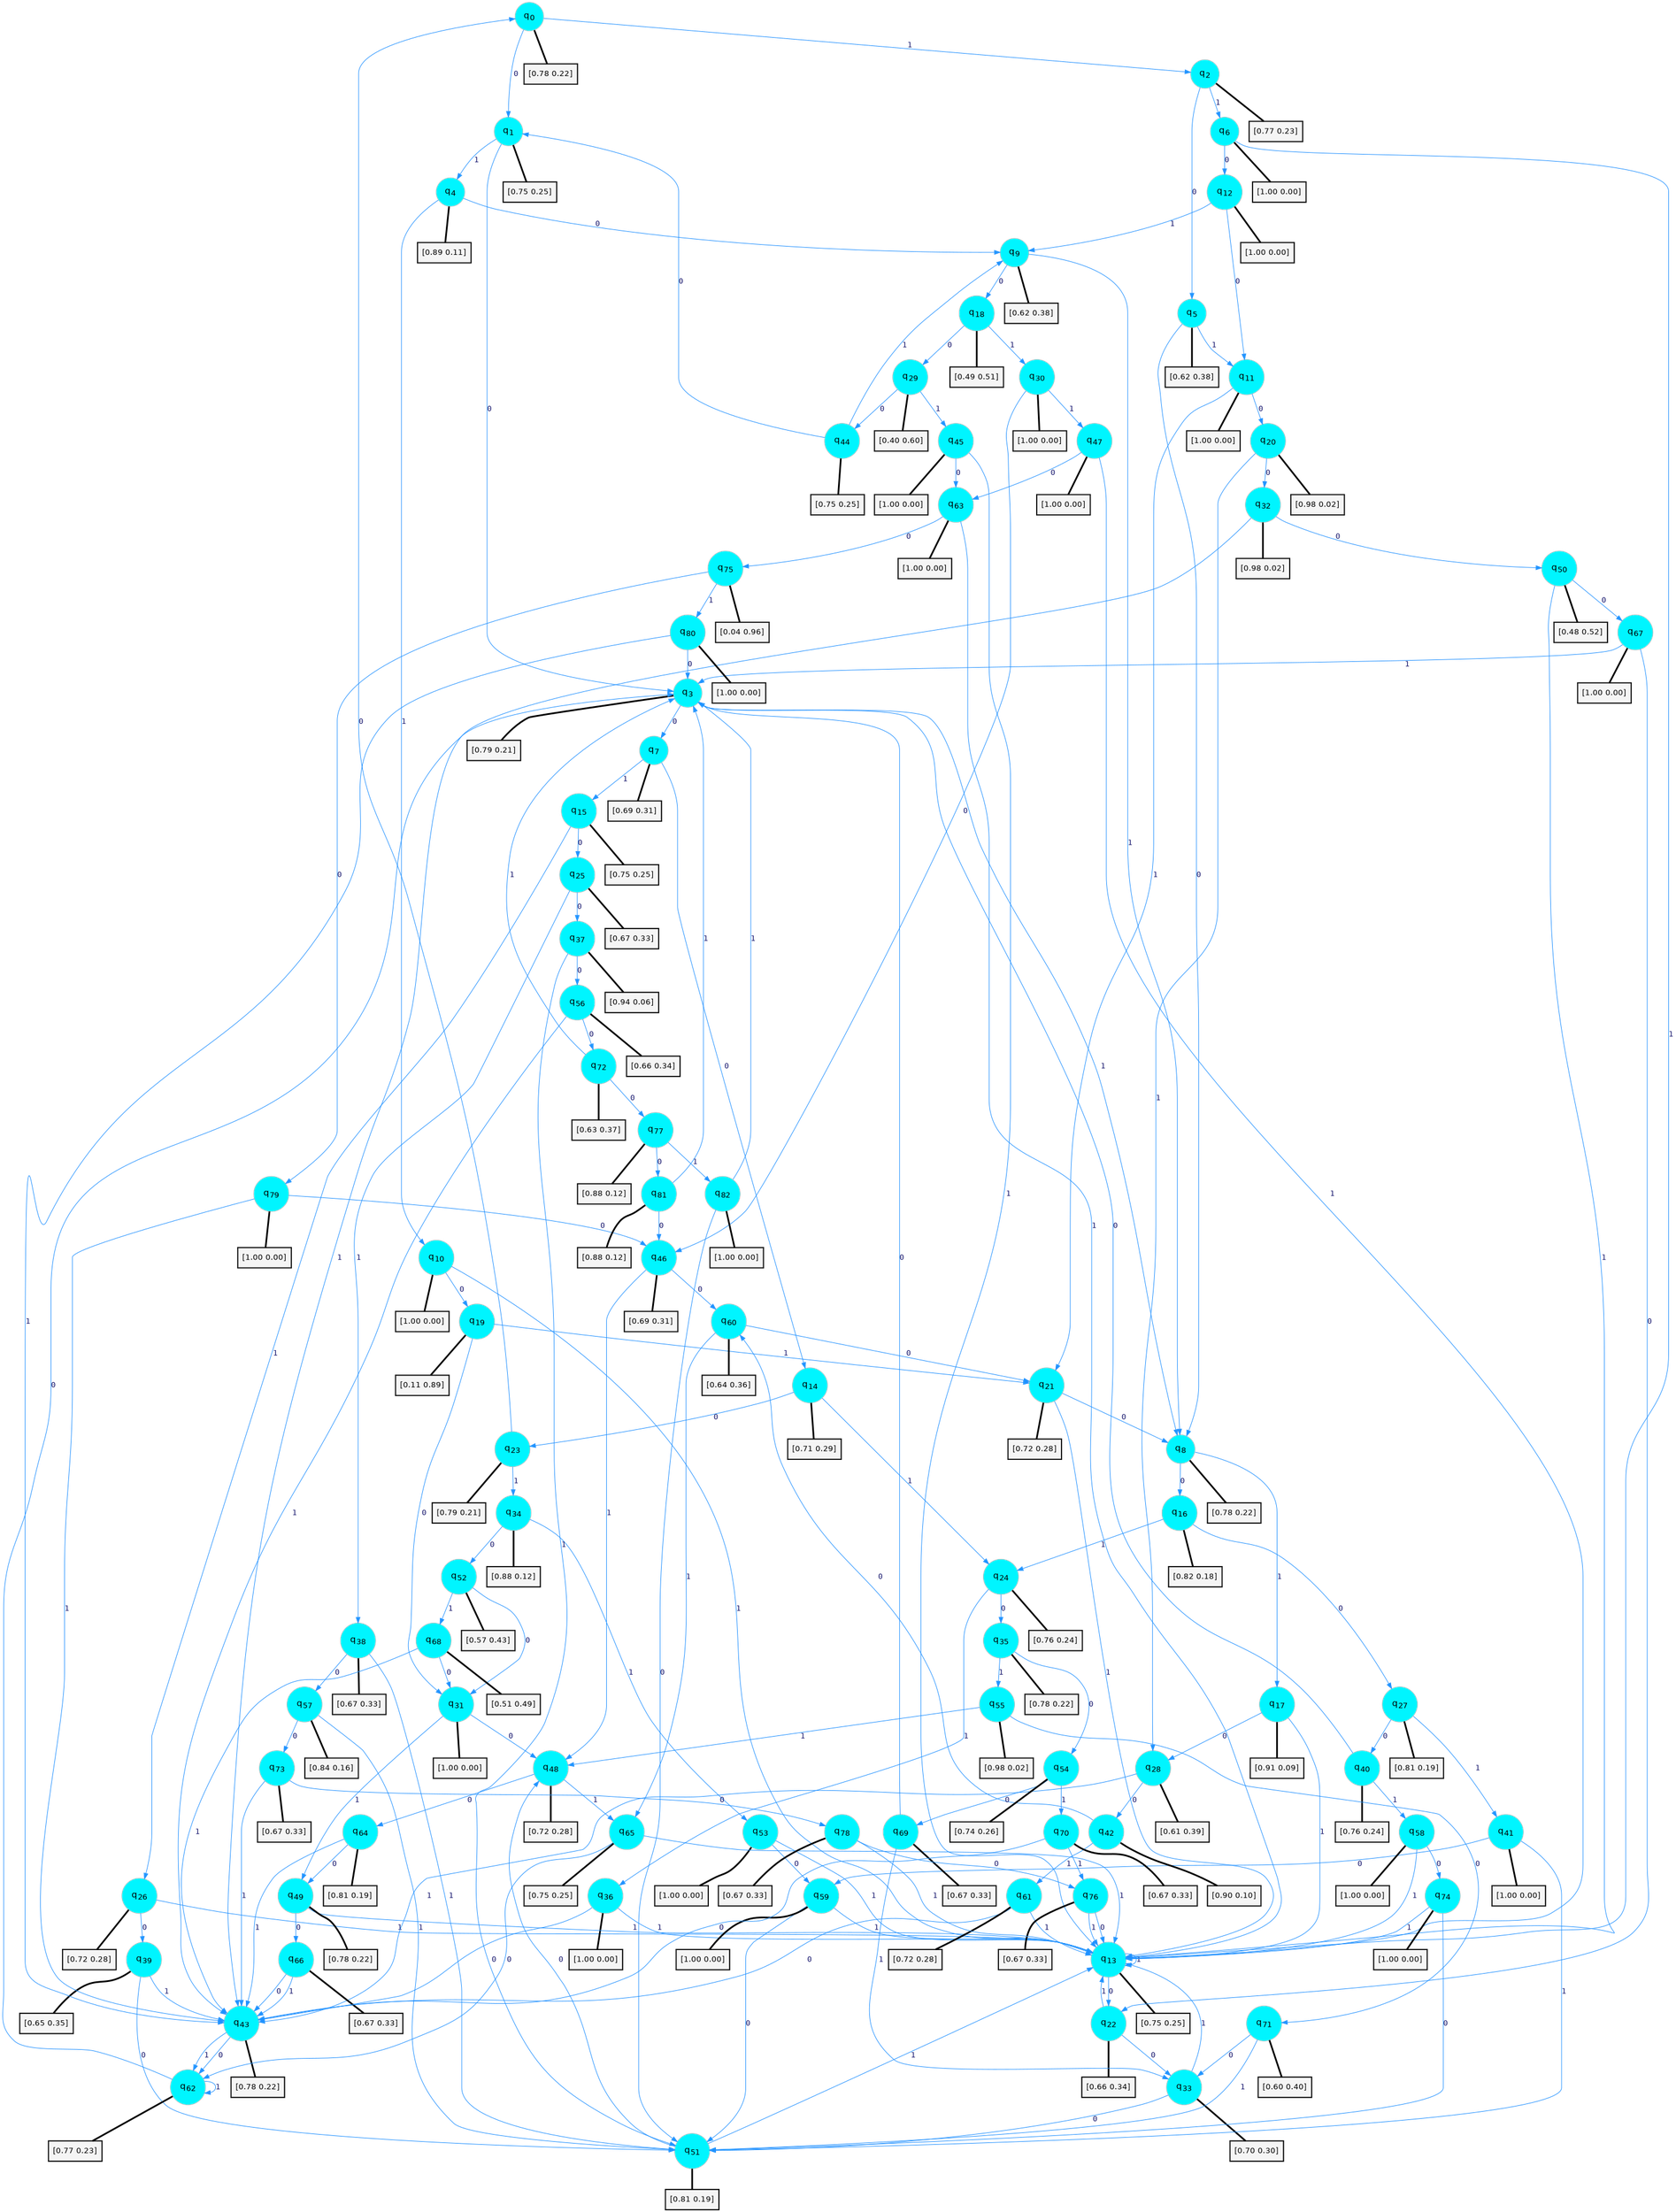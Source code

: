digraph G {
graph [
bgcolor=transparent, dpi=300, rankdir=TD, size="40,25"];
node [
color=gray, fillcolor=turquoise1, fontcolor=black, fontname=Helvetica, fontsize=16, fontweight=bold, shape=circle, style=filled];
edge [
arrowsize=1, color=dodgerblue1, fontcolor=midnightblue, fontname=courier, fontweight=bold, penwidth=1, style=solid, weight=20];
0[label=<q<SUB>0</SUB>>];
1[label=<q<SUB>1</SUB>>];
2[label=<q<SUB>2</SUB>>];
3[label=<q<SUB>3</SUB>>];
4[label=<q<SUB>4</SUB>>];
5[label=<q<SUB>5</SUB>>];
6[label=<q<SUB>6</SUB>>];
7[label=<q<SUB>7</SUB>>];
8[label=<q<SUB>8</SUB>>];
9[label=<q<SUB>9</SUB>>];
10[label=<q<SUB>10</SUB>>];
11[label=<q<SUB>11</SUB>>];
12[label=<q<SUB>12</SUB>>];
13[label=<q<SUB>13</SUB>>];
14[label=<q<SUB>14</SUB>>];
15[label=<q<SUB>15</SUB>>];
16[label=<q<SUB>16</SUB>>];
17[label=<q<SUB>17</SUB>>];
18[label=<q<SUB>18</SUB>>];
19[label=<q<SUB>19</SUB>>];
20[label=<q<SUB>20</SUB>>];
21[label=<q<SUB>21</SUB>>];
22[label=<q<SUB>22</SUB>>];
23[label=<q<SUB>23</SUB>>];
24[label=<q<SUB>24</SUB>>];
25[label=<q<SUB>25</SUB>>];
26[label=<q<SUB>26</SUB>>];
27[label=<q<SUB>27</SUB>>];
28[label=<q<SUB>28</SUB>>];
29[label=<q<SUB>29</SUB>>];
30[label=<q<SUB>30</SUB>>];
31[label=<q<SUB>31</SUB>>];
32[label=<q<SUB>32</SUB>>];
33[label=<q<SUB>33</SUB>>];
34[label=<q<SUB>34</SUB>>];
35[label=<q<SUB>35</SUB>>];
36[label=<q<SUB>36</SUB>>];
37[label=<q<SUB>37</SUB>>];
38[label=<q<SUB>38</SUB>>];
39[label=<q<SUB>39</SUB>>];
40[label=<q<SUB>40</SUB>>];
41[label=<q<SUB>41</SUB>>];
42[label=<q<SUB>42</SUB>>];
43[label=<q<SUB>43</SUB>>];
44[label=<q<SUB>44</SUB>>];
45[label=<q<SUB>45</SUB>>];
46[label=<q<SUB>46</SUB>>];
47[label=<q<SUB>47</SUB>>];
48[label=<q<SUB>48</SUB>>];
49[label=<q<SUB>49</SUB>>];
50[label=<q<SUB>50</SUB>>];
51[label=<q<SUB>51</SUB>>];
52[label=<q<SUB>52</SUB>>];
53[label=<q<SUB>53</SUB>>];
54[label=<q<SUB>54</SUB>>];
55[label=<q<SUB>55</SUB>>];
56[label=<q<SUB>56</SUB>>];
57[label=<q<SUB>57</SUB>>];
58[label=<q<SUB>58</SUB>>];
59[label=<q<SUB>59</SUB>>];
60[label=<q<SUB>60</SUB>>];
61[label=<q<SUB>61</SUB>>];
62[label=<q<SUB>62</SUB>>];
63[label=<q<SUB>63</SUB>>];
64[label=<q<SUB>64</SUB>>];
65[label=<q<SUB>65</SUB>>];
66[label=<q<SUB>66</SUB>>];
67[label=<q<SUB>67</SUB>>];
68[label=<q<SUB>68</SUB>>];
69[label=<q<SUB>69</SUB>>];
70[label=<q<SUB>70</SUB>>];
71[label=<q<SUB>71</SUB>>];
72[label=<q<SUB>72</SUB>>];
73[label=<q<SUB>73</SUB>>];
74[label=<q<SUB>74</SUB>>];
75[label=<q<SUB>75</SUB>>];
76[label=<q<SUB>76</SUB>>];
77[label=<q<SUB>77</SUB>>];
78[label=<q<SUB>78</SUB>>];
79[label=<q<SUB>79</SUB>>];
80[label=<q<SUB>80</SUB>>];
81[label=<q<SUB>81</SUB>>];
82[label=<q<SUB>82</SUB>>];
83[label="[0.78 0.22]", shape=box,fontcolor=black, fontname=Helvetica, fontsize=14, penwidth=2, fillcolor=whitesmoke,color=black];
84[label="[0.75 0.25]", shape=box,fontcolor=black, fontname=Helvetica, fontsize=14, penwidth=2, fillcolor=whitesmoke,color=black];
85[label="[0.77 0.23]", shape=box,fontcolor=black, fontname=Helvetica, fontsize=14, penwidth=2, fillcolor=whitesmoke,color=black];
86[label="[0.79 0.21]", shape=box,fontcolor=black, fontname=Helvetica, fontsize=14, penwidth=2, fillcolor=whitesmoke,color=black];
87[label="[0.89 0.11]", shape=box,fontcolor=black, fontname=Helvetica, fontsize=14, penwidth=2, fillcolor=whitesmoke,color=black];
88[label="[0.62 0.38]", shape=box,fontcolor=black, fontname=Helvetica, fontsize=14, penwidth=2, fillcolor=whitesmoke,color=black];
89[label="[1.00 0.00]", shape=box,fontcolor=black, fontname=Helvetica, fontsize=14, penwidth=2, fillcolor=whitesmoke,color=black];
90[label="[0.69 0.31]", shape=box,fontcolor=black, fontname=Helvetica, fontsize=14, penwidth=2, fillcolor=whitesmoke,color=black];
91[label="[0.78 0.22]", shape=box,fontcolor=black, fontname=Helvetica, fontsize=14, penwidth=2, fillcolor=whitesmoke,color=black];
92[label="[0.62 0.38]", shape=box,fontcolor=black, fontname=Helvetica, fontsize=14, penwidth=2, fillcolor=whitesmoke,color=black];
93[label="[1.00 0.00]", shape=box,fontcolor=black, fontname=Helvetica, fontsize=14, penwidth=2, fillcolor=whitesmoke,color=black];
94[label="[1.00 0.00]", shape=box,fontcolor=black, fontname=Helvetica, fontsize=14, penwidth=2, fillcolor=whitesmoke,color=black];
95[label="[1.00 0.00]", shape=box,fontcolor=black, fontname=Helvetica, fontsize=14, penwidth=2, fillcolor=whitesmoke,color=black];
96[label="[0.75 0.25]", shape=box,fontcolor=black, fontname=Helvetica, fontsize=14, penwidth=2, fillcolor=whitesmoke,color=black];
97[label="[0.71 0.29]", shape=box,fontcolor=black, fontname=Helvetica, fontsize=14, penwidth=2, fillcolor=whitesmoke,color=black];
98[label="[0.75 0.25]", shape=box,fontcolor=black, fontname=Helvetica, fontsize=14, penwidth=2, fillcolor=whitesmoke,color=black];
99[label="[0.82 0.18]", shape=box,fontcolor=black, fontname=Helvetica, fontsize=14, penwidth=2, fillcolor=whitesmoke,color=black];
100[label="[0.91 0.09]", shape=box,fontcolor=black, fontname=Helvetica, fontsize=14, penwidth=2, fillcolor=whitesmoke,color=black];
101[label="[0.49 0.51]", shape=box,fontcolor=black, fontname=Helvetica, fontsize=14, penwidth=2, fillcolor=whitesmoke,color=black];
102[label="[0.11 0.89]", shape=box,fontcolor=black, fontname=Helvetica, fontsize=14, penwidth=2, fillcolor=whitesmoke,color=black];
103[label="[0.98 0.02]", shape=box,fontcolor=black, fontname=Helvetica, fontsize=14, penwidth=2, fillcolor=whitesmoke,color=black];
104[label="[0.72 0.28]", shape=box,fontcolor=black, fontname=Helvetica, fontsize=14, penwidth=2, fillcolor=whitesmoke,color=black];
105[label="[0.66 0.34]", shape=box,fontcolor=black, fontname=Helvetica, fontsize=14, penwidth=2, fillcolor=whitesmoke,color=black];
106[label="[0.79 0.21]", shape=box,fontcolor=black, fontname=Helvetica, fontsize=14, penwidth=2, fillcolor=whitesmoke,color=black];
107[label="[0.76 0.24]", shape=box,fontcolor=black, fontname=Helvetica, fontsize=14, penwidth=2, fillcolor=whitesmoke,color=black];
108[label="[0.67 0.33]", shape=box,fontcolor=black, fontname=Helvetica, fontsize=14, penwidth=2, fillcolor=whitesmoke,color=black];
109[label="[0.72 0.28]", shape=box,fontcolor=black, fontname=Helvetica, fontsize=14, penwidth=2, fillcolor=whitesmoke,color=black];
110[label="[0.81 0.19]", shape=box,fontcolor=black, fontname=Helvetica, fontsize=14, penwidth=2, fillcolor=whitesmoke,color=black];
111[label="[0.61 0.39]", shape=box,fontcolor=black, fontname=Helvetica, fontsize=14, penwidth=2, fillcolor=whitesmoke,color=black];
112[label="[0.40 0.60]", shape=box,fontcolor=black, fontname=Helvetica, fontsize=14, penwidth=2, fillcolor=whitesmoke,color=black];
113[label="[1.00 0.00]", shape=box,fontcolor=black, fontname=Helvetica, fontsize=14, penwidth=2, fillcolor=whitesmoke,color=black];
114[label="[1.00 0.00]", shape=box,fontcolor=black, fontname=Helvetica, fontsize=14, penwidth=2, fillcolor=whitesmoke,color=black];
115[label="[0.98 0.02]", shape=box,fontcolor=black, fontname=Helvetica, fontsize=14, penwidth=2, fillcolor=whitesmoke,color=black];
116[label="[0.70 0.30]", shape=box,fontcolor=black, fontname=Helvetica, fontsize=14, penwidth=2, fillcolor=whitesmoke,color=black];
117[label="[0.88 0.12]", shape=box,fontcolor=black, fontname=Helvetica, fontsize=14, penwidth=2, fillcolor=whitesmoke,color=black];
118[label="[0.78 0.22]", shape=box,fontcolor=black, fontname=Helvetica, fontsize=14, penwidth=2, fillcolor=whitesmoke,color=black];
119[label="[1.00 0.00]", shape=box,fontcolor=black, fontname=Helvetica, fontsize=14, penwidth=2, fillcolor=whitesmoke,color=black];
120[label="[0.94 0.06]", shape=box,fontcolor=black, fontname=Helvetica, fontsize=14, penwidth=2, fillcolor=whitesmoke,color=black];
121[label="[0.67 0.33]", shape=box,fontcolor=black, fontname=Helvetica, fontsize=14, penwidth=2, fillcolor=whitesmoke,color=black];
122[label="[0.65 0.35]", shape=box,fontcolor=black, fontname=Helvetica, fontsize=14, penwidth=2, fillcolor=whitesmoke,color=black];
123[label="[0.76 0.24]", shape=box,fontcolor=black, fontname=Helvetica, fontsize=14, penwidth=2, fillcolor=whitesmoke,color=black];
124[label="[1.00 0.00]", shape=box,fontcolor=black, fontname=Helvetica, fontsize=14, penwidth=2, fillcolor=whitesmoke,color=black];
125[label="[0.90 0.10]", shape=box,fontcolor=black, fontname=Helvetica, fontsize=14, penwidth=2, fillcolor=whitesmoke,color=black];
126[label="[0.78 0.22]", shape=box,fontcolor=black, fontname=Helvetica, fontsize=14, penwidth=2, fillcolor=whitesmoke,color=black];
127[label="[0.75 0.25]", shape=box,fontcolor=black, fontname=Helvetica, fontsize=14, penwidth=2, fillcolor=whitesmoke,color=black];
128[label="[1.00 0.00]", shape=box,fontcolor=black, fontname=Helvetica, fontsize=14, penwidth=2, fillcolor=whitesmoke,color=black];
129[label="[0.69 0.31]", shape=box,fontcolor=black, fontname=Helvetica, fontsize=14, penwidth=2, fillcolor=whitesmoke,color=black];
130[label="[1.00 0.00]", shape=box,fontcolor=black, fontname=Helvetica, fontsize=14, penwidth=2, fillcolor=whitesmoke,color=black];
131[label="[0.72 0.28]", shape=box,fontcolor=black, fontname=Helvetica, fontsize=14, penwidth=2, fillcolor=whitesmoke,color=black];
132[label="[0.78 0.22]", shape=box,fontcolor=black, fontname=Helvetica, fontsize=14, penwidth=2, fillcolor=whitesmoke,color=black];
133[label="[0.48 0.52]", shape=box,fontcolor=black, fontname=Helvetica, fontsize=14, penwidth=2, fillcolor=whitesmoke,color=black];
134[label="[0.81 0.19]", shape=box,fontcolor=black, fontname=Helvetica, fontsize=14, penwidth=2, fillcolor=whitesmoke,color=black];
135[label="[0.57 0.43]", shape=box,fontcolor=black, fontname=Helvetica, fontsize=14, penwidth=2, fillcolor=whitesmoke,color=black];
136[label="[1.00 0.00]", shape=box,fontcolor=black, fontname=Helvetica, fontsize=14, penwidth=2, fillcolor=whitesmoke,color=black];
137[label="[0.74 0.26]", shape=box,fontcolor=black, fontname=Helvetica, fontsize=14, penwidth=2, fillcolor=whitesmoke,color=black];
138[label="[0.98 0.02]", shape=box,fontcolor=black, fontname=Helvetica, fontsize=14, penwidth=2, fillcolor=whitesmoke,color=black];
139[label="[0.66 0.34]", shape=box,fontcolor=black, fontname=Helvetica, fontsize=14, penwidth=2, fillcolor=whitesmoke,color=black];
140[label="[0.84 0.16]", shape=box,fontcolor=black, fontname=Helvetica, fontsize=14, penwidth=2, fillcolor=whitesmoke,color=black];
141[label="[1.00 0.00]", shape=box,fontcolor=black, fontname=Helvetica, fontsize=14, penwidth=2, fillcolor=whitesmoke,color=black];
142[label="[1.00 0.00]", shape=box,fontcolor=black, fontname=Helvetica, fontsize=14, penwidth=2, fillcolor=whitesmoke,color=black];
143[label="[0.64 0.36]", shape=box,fontcolor=black, fontname=Helvetica, fontsize=14, penwidth=2, fillcolor=whitesmoke,color=black];
144[label="[0.72 0.28]", shape=box,fontcolor=black, fontname=Helvetica, fontsize=14, penwidth=2, fillcolor=whitesmoke,color=black];
145[label="[0.77 0.23]", shape=box,fontcolor=black, fontname=Helvetica, fontsize=14, penwidth=2, fillcolor=whitesmoke,color=black];
146[label="[1.00 0.00]", shape=box,fontcolor=black, fontname=Helvetica, fontsize=14, penwidth=2, fillcolor=whitesmoke,color=black];
147[label="[0.81 0.19]", shape=box,fontcolor=black, fontname=Helvetica, fontsize=14, penwidth=2, fillcolor=whitesmoke,color=black];
148[label="[0.75 0.25]", shape=box,fontcolor=black, fontname=Helvetica, fontsize=14, penwidth=2, fillcolor=whitesmoke,color=black];
149[label="[0.67 0.33]", shape=box,fontcolor=black, fontname=Helvetica, fontsize=14, penwidth=2, fillcolor=whitesmoke,color=black];
150[label="[1.00 0.00]", shape=box,fontcolor=black, fontname=Helvetica, fontsize=14, penwidth=2, fillcolor=whitesmoke,color=black];
151[label="[0.51 0.49]", shape=box,fontcolor=black, fontname=Helvetica, fontsize=14, penwidth=2, fillcolor=whitesmoke,color=black];
152[label="[0.67 0.33]", shape=box,fontcolor=black, fontname=Helvetica, fontsize=14, penwidth=2, fillcolor=whitesmoke,color=black];
153[label="[0.67 0.33]", shape=box,fontcolor=black, fontname=Helvetica, fontsize=14, penwidth=2, fillcolor=whitesmoke,color=black];
154[label="[0.60 0.40]", shape=box,fontcolor=black, fontname=Helvetica, fontsize=14, penwidth=2, fillcolor=whitesmoke,color=black];
155[label="[0.63 0.37]", shape=box,fontcolor=black, fontname=Helvetica, fontsize=14, penwidth=2, fillcolor=whitesmoke,color=black];
156[label="[0.67 0.33]", shape=box,fontcolor=black, fontname=Helvetica, fontsize=14, penwidth=2, fillcolor=whitesmoke,color=black];
157[label="[1.00 0.00]", shape=box,fontcolor=black, fontname=Helvetica, fontsize=14, penwidth=2, fillcolor=whitesmoke,color=black];
158[label="[0.04 0.96]", shape=box,fontcolor=black, fontname=Helvetica, fontsize=14, penwidth=2, fillcolor=whitesmoke,color=black];
159[label="[0.67 0.33]", shape=box,fontcolor=black, fontname=Helvetica, fontsize=14, penwidth=2, fillcolor=whitesmoke,color=black];
160[label="[0.88 0.12]", shape=box,fontcolor=black, fontname=Helvetica, fontsize=14, penwidth=2, fillcolor=whitesmoke,color=black];
161[label="[0.67 0.33]", shape=box,fontcolor=black, fontname=Helvetica, fontsize=14, penwidth=2, fillcolor=whitesmoke,color=black];
162[label="[1.00 0.00]", shape=box,fontcolor=black, fontname=Helvetica, fontsize=14, penwidth=2, fillcolor=whitesmoke,color=black];
163[label="[1.00 0.00]", shape=box,fontcolor=black, fontname=Helvetica, fontsize=14, penwidth=2, fillcolor=whitesmoke,color=black];
164[label="[0.88 0.12]", shape=box,fontcolor=black, fontname=Helvetica, fontsize=14, penwidth=2, fillcolor=whitesmoke,color=black];
165[label="[1.00 0.00]", shape=box,fontcolor=black, fontname=Helvetica, fontsize=14, penwidth=2, fillcolor=whitesmoke,color=black];
0->1 [label=0];
0->2 [label=1];
0->83 [arrowhead=none, penwidth=3,color=black];
1->3 [label=0];
1->4 [label=1];
1->84 [arrowhead=none, penwidth=3,color=black];
2->5 [label=0];
2->6 [label=1];
2->85 [arrowhead=none, penwidth=3,color=black];
3->7 [label=0];
3->8 [label=1];
3->86 [arrowhead=none, penwidth=3,color=black];
4->9 [label=0];
4->10 [label=1];
4->87 [arrowhead=none, penwidth=3,color=black];
5->8 [label=0];
5->11 [label=1];
5->88 [arrowhead=none, penwidth=3,color=black];
6->12 [label=0];
6->13 [label=1];
6->89 [arrowhead=none, penwidth=3,color=black];
7->14 [label=0];
7->15 [label=1];
7->90 [arrowhead=none, penwidth=3,color=black];
8->16 [label=0];
8->17 [label=1];
8->91 [arrowhead=none, penwidth=3,color=black];
9->18 [label=0];
9->8 [label=1];
9->92 [arrowhead=none, penwidth=3,color=black];
10->19 [label=0];
10->13 [label=1];
10->93 [arrowhead=none, penwidth=3,color=black];
11->20 [label=0];
11->21 [label=1];
11->94 [arrowhead=none, penwidth=3,color=black];
12->11 [label=0];
12->9 [label=1];
12->95 [arrowhead=none, penwidth=3,color=black];
13->22 [label=0];
13->13 [label=1];
13->96 [arrowhead=none, penwidth=3,color=black];
14->23 [label=0];
14->24 [label=1];
14->97 [arrowhead=none, penwidth=3,color=black];
15->25 [label=0];
15->26 [label=1];
15->98 [arrowhead=none, penwidth=3,color=black];
16->27 [label=0];
16->24 [label=1];
16->99 [arrowhead=none, penwidth=3,color=black];
17->28 [label=0];
17->13 [label=1];
17->100 [arrowhead=none, penwidth=3,color=black];
18->29 [label=0];
18->30 [label=1];
18->101 [arrowhead=none, penwidth=3,color=black];
19->31 [label=0];
19->21 [label=1];
19->102 [arrowhead=none, penwidth=3,color=black];
20->32 [label=0];
20->28 [label=1];
20->103 [arrowhead=none, penwidth=3,color=black];
21->8 [label=0];
21->13 [label=1];
21->104 [arrowhead=none, penwidth=3,color=black];
22->33 [label=0];
22->13 [label=1];
22->105 [arrowhead=none, penwidth=3,color=black];
23->0 [label=0];
23->34 [label=1];
23->106 [arrowhead=none, penwidth=3,color=black];
24->35 [label=0];
24->36 [label=1];
24->107 [arrowhead=none, penwidth=3,color=black];
25->37 [label=0];
25->38 [label=1];
25->108 [arrowhead=none, penwidth=3,color=black];
26->39 [label=0];
26->13 [label=1];
26->109 [arrowhead=none, penwidth=3,color=black];
27->40 [label=0];
27->41 [label=1];
27->110 [arrowhead=none, penwidth=3,color=black];
28->42 [label=0];
28->43 [label=1];
28->111 [arrowhead=none, penwidth=3,color=black];
29->44 [label=0];
29->45 [label=1];
29->112 [arrowhead=none, penwidth=3,color=black];
30->46 [label=0];
30->47 [label=1];
30->113 [arrowhead=none, penwidth=3,color=black];
31->48 [label=0];
31->49 [label=1];
31->114 [arrowhead=none, penwidth=3,color=black];
32->50 [label=0];
32->43 [label=1];
32->115 [arrowhead=none, penwidth=3,color=black];
33->51 [label=0];
33->13 [label=1];
33->116 [arrowhead=none, penwidth=3,color=black];
34->52 [label=0];
34->53 [label=1];
34->117 [arrowhead=none, penwidth=3,color=black];
35->54 [label=0];
35->55 [label=1];
35->118 [arrowhead=none, penwidth=3,color=black];
36->43 [label=0];
36->13 [label=1];
36->119 [arrowhead=none, penwidth=3,color=black];
37->56 [label=0];
37->51 [label=1];
37->120 [arrowhead=none, penwidth=3,color=black];
38->57 [label=0];
38->51 [label=1];
38->121 [arrowhead=none, penwidth=3,color=black];
39->51 [label=0];
39->43 [label=1];
39->122 [arrowhead=none, penwidth=3,color=black];
40->3 [label=0];
40->58 [label=1];
40->123 [arrowhead=none, penwidth=3,color=black];
41->59 [label=0];
41->51 [label=1];
41->124 [arrowhead=none, penwidth=3,color=black];
42->60 [label=0];
42->61 [label=1];
42->125 [arrowhead=none, penwidth=3,color=black];
43->62 [label=0];
43->62 [label=1];
43->126 [arrowhead=none, penwidth=3,color=black];
44->1 [label=0];
44->9 [label=1];
44->127 [arrowhead=none, penwidth=3,color=black];
45->63 [label=0];
45->13 [label=1];
45->128 [arrowhead=none, penwidth=3,color=black];
46->60 [label=0];
46->48 [label=1];
46->129 [arrowhead=none, penwidth=3,color=black];
47->63 [label=0];
47->13 [label=1];
47->130 [arrowhead=none, penwidth=3,color=black];
48->64 [label=0];
48->65 [label=1];
48->131 [arrowhead=none, penwidth=3,color=black];
49->66 [label=0];
49->13 [label=1];
49->132 [arrowhead=none, penwidth=3,color=black];
50->67 [label=0];
50->13 [label=1];
50->133 [arrowhead=none, penwidth=3,color=black];
51->48 [label=0];
51->13 [label=1];
51->134 [arrowhead=none, penwidth=3,color=black];
52->31 [label=0];
52->68 [label=1];
52->135 [arrowhead=none, penwidth=3,color=black];
53->59 [label=0];
53->13 [label=1];
53->136 [arrowhead=none, penwidth=3,color=black];
54->69 [label=0];
54->70 [label=1];
54->137 [arrowhead=none, penwidth=3,color=black];
55->71 [label=0];
55->48 [label=1];
55->138 [arrowhead=none, penwidth=3,color=black];
56->72 [label=0];
56->43 [label=1];
56->139 [arrowhead=none, penwidth=3,color=black];
57->73 [label=0];
57->51 [label=1];
57->140 [arrowhead=none, penwidth=3,color=black];
58->74 [label=0];
58->13 [label=1];
58->141 [arrowhead=none, penwidth=3,color=black];
59->51 [label=0];
59->13 [label=1];
59->142 [arrowhead=none, penwidth=3,color=black];
60->21 [label=0];
60->65 [label=1];
60->143 [arrowhead=none, penwidth=3,color=black];
61->43 [label=0];
61->13 [label=1];
61->144 [arrowhead=none, penwidth=3,color=black];
62->3 [label=0];
62->62 [label=1];
62->145 [arrowhead=none, penwidth=3,color=black];
63->75 [label=0];
63->13 [label=1];
63->146 [arrowhead=none, penwidth=3,color=black];
64->49 [label=0];
64->43 [label=1];
64->147 [arrowhead=none, penwidth=3,color=black];
65->62 [label=0];
65->13 [label=1];
65->148 [arrowhead=none, penwidth=3,color=black];
66->43 [label=0];
66->43 [label=1];
66->149 [arrowhead=none, penwidth=3,color=black];
67->22 [label=0];
67->3 [label=1];
67->150 [arrowhead=none, penwidth=3,color=black];
68->31 [label=0];
68->43 [label=1];
68->151 [arrowhead=none, penwidth=3,color=black];
69->3 [label=0];
69->33 [label=1];
69->152 [arrowhead=none, penwidth=3,color=black];
70->43 [label=0];
70->76 [label=1];
70->153 [arrowhead=none, penwidth=3,color=black];
71->33 [label=0];
71->51 [label=1];
71->154 [arrowhead=none, penwidth=3,color=black];
72->77 [label=0];
72->3 [label=1];
72->155 [arrowhead=none, penwidth=3,color=black];
73->78 [label=0];
73->43 [label=1];
73->156 [arrowhead=none, penwidth=3,color=black];
74->51 [label=0];
74->13 [label=1];
74->157 [arrowhead=none, penwidth=3,color=black];
75->79 [label=0];
75->80 [label=1];
75->158 [arrowhead=none, penwidth=3,color=black];
76->13 [label=0];
76->13 [label=1];
76->159 [arrowhead=none, penwidth=3,color=black];
77->81 [label=0];
77->82 [label=1];
77->160 [arrowhead=none, penwidth=3,color=black];
78->76 [label=0];
78->13 [label=1];
78->161 [arrowhead=none, penwidth=3,color=black];
79->46 [label=0];
79->43 [label=1];
79->162 [arrowhead=none, penwidth=3,color=black];
80->3 [label=0];
80->43 [label=1];
80->163 [arrowhead=none, penwidth=3,color=black];
81->46 [label=0];
81->3 [label=1];
81->164 [arrowhead=none, penwidth=3,color=black];
82->51 [label=0];
82->3 [label=1];
82->165 [arrowhead=none, penwidth=3,color=black];
}

